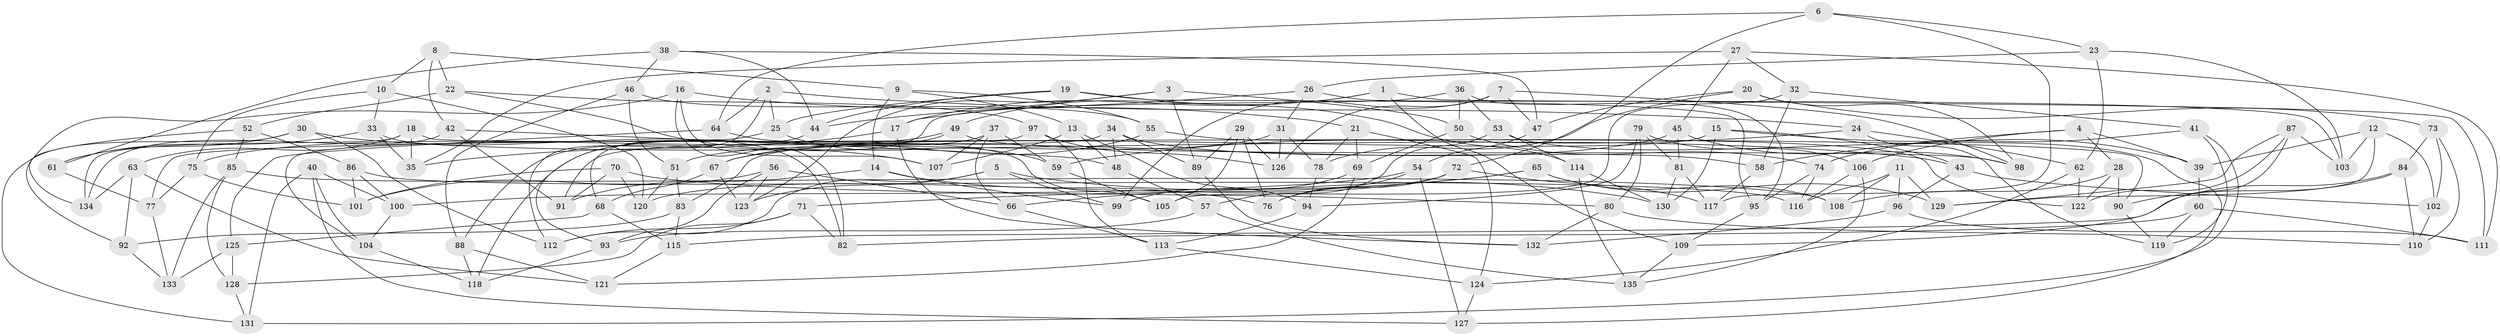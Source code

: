 // coarse degree distribution, {6: 0.5172413793103449, 4: 0.4367816091954023, 5: 0.022988505747126436, 3: 0.022988505747126436}
// Generated by graph-tools (version 1.1) at 2025/24/03/03/25 07:24:23]
// undirected, 135 vertices, 270 edges
graph export_dot {
graph [start="1"]
  node [color=gray90,style=filled];
  1;
  2;
  3;
  4;
  5;
  6;
  7;
  8;
  9;
  10;
  11;
  12;
  13;
  14;
  15;
  16;
  17;
  18;
  19;
  20;
  21;
  22;
  23;
  24;
  25;
  26;
  27;
  28;
  29;
  30;
  31;
  32;
  33;
  34;
  35;
  36;
  37;
  38;
  39;
  40;
  41;
  42;
  43;
  44;
  45;
  46;
  47;
  48;
  49;
  50;
  51;
  52;
  53;
  54;
  55;
  56;
  57;
  58;
  59;
  60;
  61;
  62;
  63;
  64;
  65;
  66;
  67;
  68;
  69;
  70;
  71;
  72;
  73;
  74;
  75;
  76;
  77;
  78;
  79;
  80;
  81;
  82;
  83;
  84;
  85;
  86;
  87;
  88;
  89;
  90;
  91;
  92;
  93;
  94;
  95;
  96;
  97;
  98;
  99;
  100;
  101;
  102;
  103;
  104;
  105;
  106;
  107;
  108;
  109;
  110;
  111;
  112;
  113;
  114;
  115;
  116;
  117;
  118;
  119;
  120;
  121;
  122;
  123;
  124;
  125;
  126;
  127;
  128;
  129;
  130;
  131;
  132;
  133;
  134;
  135;
  1 -- 49;
  1 -- 111;
  1 -- 109;
  1 -- 17;
  2 -- 64;
  2 -- 24;
  2 -- 112;
  2 -- 25;
  3 -- 89;
  3 -- 123;
  3 -- 17;
  3 -- 50;
  4 -- 58;
  4 -- 39;
  4 -- 28;
  4 -- 106;
  5 -- 99;
  5 -- 123;
  5 -- 130;
  5 -- 112;
  6 -- 117;
  6 -- 64;
  6 -- 72;
  6 -- 23;
  7 -- 99;
  7 -- 126;
  7 -- 98;
  7 -- 47;
  8 -- 10;
  8 -- 9;
  8 -- 42;
  8 -- 22;
  9 -- 55;
  9 -- 13;
  9 -- 14;
  10 -- 75;
  10 -- 120;
  10 -- 33;
  11 -- 96;
  11 -- 108;
  11 -- 116;
  11 -- 129;
  12 -- 39;
  12 -- 103;
  12 -- 102;
  12 -- 129;
  13 -- 107;
  13 -- 48;
  13 -- 94;
  14 -- 99;
  14 -- 76;
  14 -- 91;
  15 -- 83;
  15 -- 39;
  15 -- 43;
  15 -- 130;
  16 -- 107;
  16 -- 82;
  16 -- 21;
  16 -- 134;
  17 -- 35;
  17 -- 132;
  18 -- 63;
  18 -- 90;
  18 -- 35;
  18 -- 134;
  19 -- 114;
  19 -- 44;
  19 -- 25;
  19 -- 95;
  20 -- 78;
  20 -- 73;
  20 -- 98;
  20 -- 47;
  21 -- 69;
  21 -- 78;
  21 -- 124;
  22 -- 97;
  22 -- 107;
  22 -- 52;
  23 -- 62;
  23 -- 103;
  23 -- 26;
  24 -- 59;
  24 -- 119;
  24 -- 62;
  25 -- 59;
  25 -- 77;
  26 -- 103;
  26 -- 31;
  26 -- 44;
  27 -- 111;
  27 -- 35;
  27 -- 45;
  27 -- 32;
  28 -- 122;
  28 -- 108;
  28 -- 90;
  29 -- 105;
  29 -- 126;
  29 -- 89;
  29 -- 76;
  30 -- 43;
  30 -- 131;
  30 -- 112;
  30 -- 61;
  31 -- 126;
  31 -- 78;
  31 -- 51;
  32 -- 105;
  32 -- 58;
  32 -- 41;
  33 -- 61;
  33 -- 35;
  33 -- 82;
  34 -- 91;
  34 -- 48;
  34 -- 58;
  34 -- 89;
  36 -- 50;
  36 -- 95;
  36 -- 88;
  36 -- 53;
  37 -- 107;
  37 -- 118;
  37 -- 66;
  37 -- 59;
  38 -- 61;
  38 -- 46;
  38 -- 44;
  38 -- 47;
  39 -- 60;
  40 -- 104;
  40 -- 100;
  40 -- 127;
  40 -- 131;
  41 -- 74;
  41 -- 119;
  41 -- 131;
  42 -- 134;
  42 -- 91;
  42 -- 48;
  43 -- 102;
  43 -- 96;
  44 -- 68;
  45 -- 81;
  45 -- 98;
  45 -- 67;
  46 -- 88;
  46 -- 51;
  46 -- 55;
  47 -- 54;
  48 -- 57;
  49 -- 93;
  49 -- 75;
  49 -- 98;
  50 -- 74;
  50 -- 69;
  51 -- 83;
  51 -- 120;
  52 -- 86;
  52 -- 92;
  52 -- 85;
  53 -- 127;
  53 -- 114;
  53 -- 57;
  54 -- 76;
  54 -- 127;
  54 -- 100;
  55 -- 122;
  55 -- 67;
  56 -- 66;
  56 -- 101;
  56 -- 123;
  56 -- 93;
  57 -- 135;
  57 -- 93;
  58 -- 117;
  59 -- 105;
  60 -- 82;
  60 -- 111;
  60 -- 119;
  61 -- 77;
  62 -- 122;
  62 -- 124;
  63 -- 134;
  63 -- 121;
  63 -- 92;
  64 -- 125;
  64 -- 105;
  65 -- 129;
  65 -- 108;
  65 -- 66;
  65 -- 71;
  66 -- 113;
  67 -- 68;
  67 -- 123;
  68 -- 115;
  68 -- 125;
  69 -- 99;
  69 -- 121;
  70 -- 91;
  70 -- 120;
  70 -- 80;
  70 -- 101;
  71 -- 82;
  71 -- 128;
  71 -- 112;
  72 -- 76;
  72 -- 120;
  72 -- 117;
  73 -- 102;
  73 -- 110;
  73 -- 84;
  74 -- 116;
  74 -- 95;
  75 -- 77;
  75 -- 101;
  77 -- 133;
  78 -- 94;
  79 -- 80;
  79 -- 94;
  79 -- 106;
  79 -- 81;
  80 -- 110;
  80 -- 132;
  81 -- 117;
  81 -- 130;
  83 -- 115;
  83 -- 92;
  84 -- 90;
  84 -- 115;
  84 -- 110;
  85 -- 133;
  85 -- 108;
  85 -- 128;
  86 -- 116;
  86 -- 100;
  86 -- 101;
  87 -- 109;
  87 -- 122;
  87 -- 129;
  87 -- 103;
  88 -- 121;
  88 -- 118;
  89 -- 132;
  90 -- 119;
  92 -- 133;
  93 -- 118;
  94 -- 113;
  95 -- 109;
  96 -- 132;
  96 -- 111;
  97 -- 104;
  97 -- 113;
  97 -- 126;
  100 -- 104;
  102 -- 110;
  104 -- 118;
  106 -- 135;
  106 -- 116;
  109 -- 135;
  113 -- 124;
  114 -- 135;
  114 -- 130;
  115 -- 121;
  124 -- 127;
  125 -- 133;
  125 -- 128;
  128 -- 131;
}
